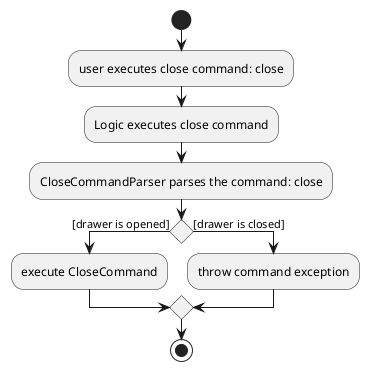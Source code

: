 @startuml
start
:user executes close command: close;
:Logic executes close command;
:CloseCommandParser parses the command: close;

if () then ([drawer is opened])
:execute CloseCommand;

else ([drawer is closed])
    :throw command exception;

endif
stop

@enduml
